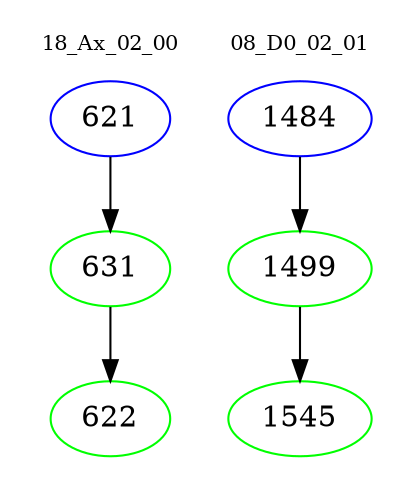 digraph{
subgraph cluster_0 {
color = white
label = "18_Ax_02_00";
fontsize=10;
T0_621 [label="621", color="blue"]
T0_621 -> T0_631 [color="black"]
T0_631 [label="631", color="green"]
T0_631 -> T0_622 [color="black"]
T0_622 [label="622", color="green"]
}
subgraph cluster_1 {
color = white
label = "08_D0_02_01";
fontsize=10;
T1_1484 [label="1484", color="blue"]
T1_1484 -> T1_1499 [color="black"]
T1_1499 [label="1499", color="green"]
T1_1499 -> T1_1545 [color="black"]
T1_1545 [label="1545", color="green"]
}
}
